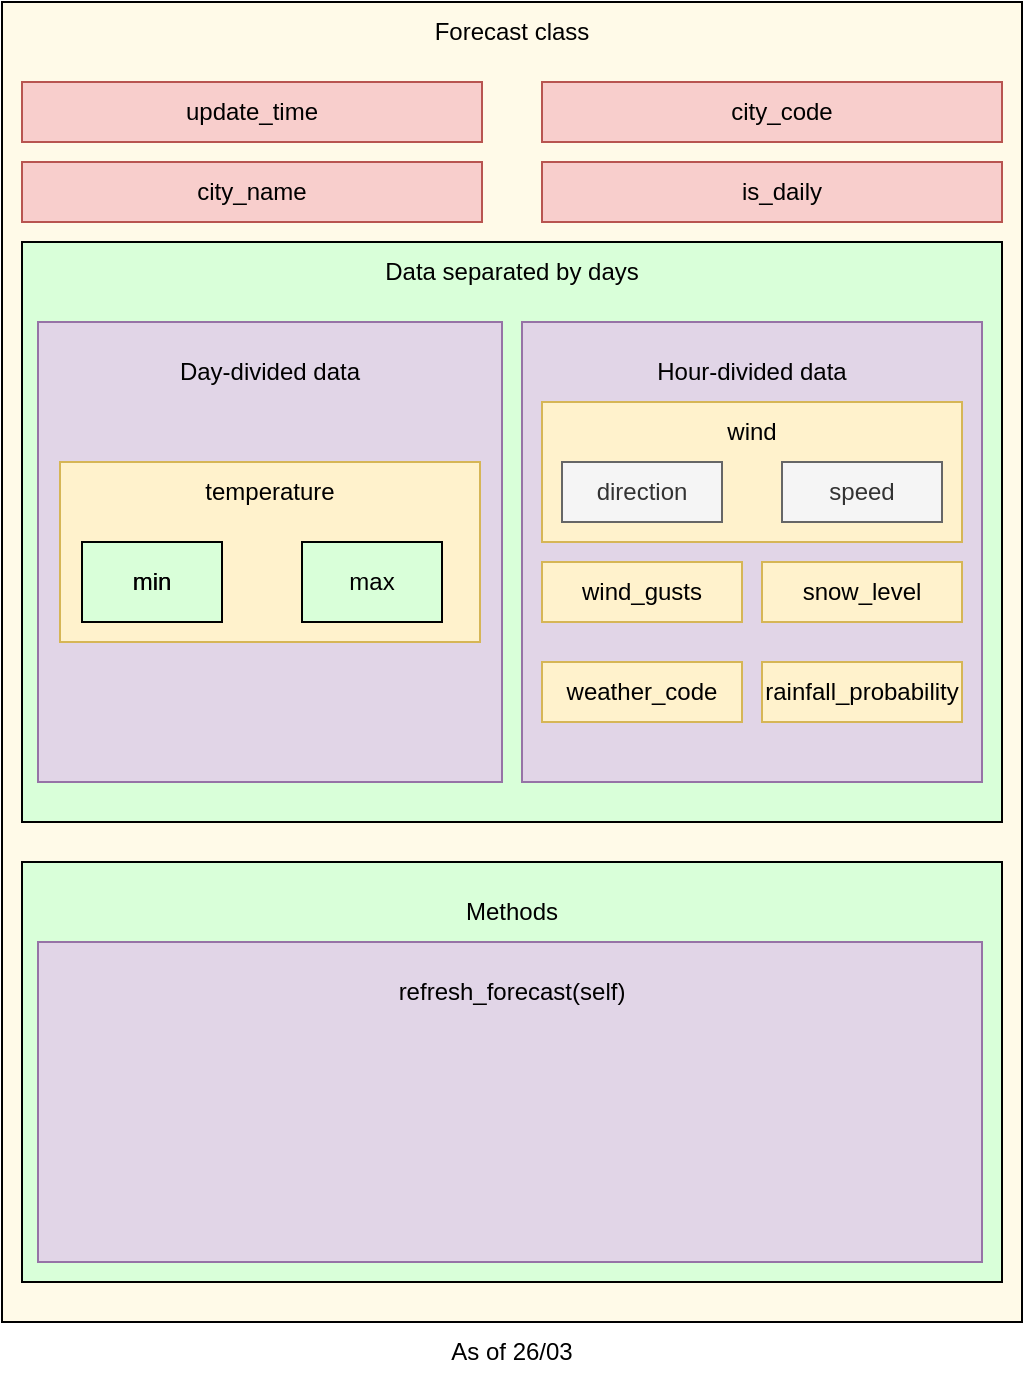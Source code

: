 <mxfile version="17.2.4" type="device"><diagram id="m4Bhcvf7MiRDSfkLjXJG" name="Page-1"><mxGraphModel dx="1422" dy="772" grid="1" gridSize="10" guides="1" tooltips="1" connect="1" arrows="1" fold="1" page="1" pageScale="1" pageWidth="827" pageHeight="1169" math="0" shadow="0"><root><mxCell id="0"/><mxCell id="1" parent="0"/><mxCell id="3SPzA-bebLCRfCEvgQU6-1" value="" style="rounded=0;whiteSpace=wrap;html=1;fillColor=#FFFAE8;" vertex="1" parent="1"><mxGeometry x="160" y="140" width="510" height="660" as="geometry"/></mxCell><mxCell id="3SPzA-bebLCRfCEvgQU6-2" value="Forecast class" style="text;html=1;strokeColor=none;fillColor=none;align=center;verticalAlign=middle;whiteSpace=wrap;rounded=0;" vertex="1" parent="1"><mxGeometry x="170" y="140" width="490" height="30" as="geometry"/></mxCell><mxCell id="3SPzA-bebLCRfCEvgQU6-3" value="" style="rounded=0;whiteSpace=wrap;html=1;fillColor=#f8cecc;strokeColor=#b85450;" vertex="1" parent="1"><mxGeometry x="170" y="180" width="230" height="30" as="geometry"/></mxCell><mxCell id="3SPzA-bebLCRfCEvgQU6-4" value="update_time" style="text;html=1;strokeColor=none;fillColor=none;align=center;verticalAlign=middle;whiteSpace=wrap;rounded=0;" vertex="1" parent="1"><mxGeometry x="180" y="180" width="210" height="30" as="geometry"/></mxCell><mxCell id="3SPzA-bebLCRfCEvgQU6-6" value="" style="rounded=0;whiteSpace=wrap;html=1;fillColor=#f8cecc;strokeColor=#b85450;" vertex="1" parent="1"><mxGeometry x="430" y="180" width="230" height="30" as="geometry"/></mxCell><mxCell id="3SPzA-bebLCRfCEvgQU6-7" value="city_code" style="text;html=1;strokeColor=none;fillColor=none;align=center;verticalAlign=middle;whiteSpace=wrap;rounded=0;" vertex="1" parent="1"><mxGeometry x="450" y="180" width="200" height="30" as="geometry"/></mxCell><mxCell id="3SPzA-bebLCRfCEvgQU6-9" value="" style="rounded=0;whiteSpace=wrap;html=1;fillColor=#f8cecc;strokeColor=#b85450;" vertex="1" parent="1"><mxGeometry x="170" y="220" width="230" height="30" as="geometry"/></mxCell><mxCell id="3SPzA-bebLCRfCEvgQU6-10" value="city_name" style="text;html=1;strokeColor=none;fillColor=none;align=center;verticalAlign=middle;whiteSpace=wrap;rounded=0;" vertex="1" parent="1"><mxGeometry x="180" y="220" width="210" height="30" as="geometry"/></mxCell><mxCell id="3SPzA-bebLCRfCEvgQU6-11" value="" style="rounded=0;whiteSpace=wrap;html=1;fillColor=#f8cecc;strokeColor=#b85450;" vertex="1" parent="1"><mxGeometry x="430" y="220" width="230" height="30" as="geometry"/></mxCell><mxCell id="3SPzA-bebLCRfCEvgQU6-12" value="is_daily" style="text;html=1;strokeColor=none;fillColor=none;align=center;verticalAlign=middle;whiteSpace=wrap;rounded=0;" vertex="1" parent="1"><mxGeometry x="450" y="220" width="200" height="30" as="geometry"/></mxCell><mxCell id="3SPzA-bebLCRfCEvgQU6-13" value="" style="rounded=0;whiteSpace=wrap;html=1;fillColor=#D9FFD9;" vertex="1" parent="1"><mxGeometry x="170" y="260" width="490" height="290" as="geometry"/></mxCell><mxCell id="3SPzA-bebLCRfCEvgQU6-14" value="Data separated by days" style="text;html=1;strokeColor=none;fillColor=none;align=center;verticalAlign=middle;whiteSpace=wrap;rounded=0;" vertex="1" parent="1"><mxGeometry x="180" y="260" width="470" height="30" as="geometry"/></mxCell><mxCell id="3SPzA-bebLCRfCEvgQU6-15" value="" style="rounded=0;whiteSpace=wrap;html=1;fillColor=#e1d5e7;strokeColor=#9673a6;" vertex="1" parent="1"><mxGeometry x="420" y="300" width="230" height="230" as="geometry"/></mxCell><mxCell id="3SPzA-bebLCRfCEvgQU6-16" value="Hour-divided data" style="text;html=1;strokeColor=none;fillColor=none;align=center;verticalAlign=middle;whiteSpace=wrap;rounded=0;" vertex="1" parent="1"><mxGeometry x="430" y="310" width="210" height="30" as="geometry"/></mxCell><mxCell id="3SPzA-bebLCRfCEvgQU6-17" value="" style="rounded=0;whiteSpace=wrap;html=1;fillColor=#e1d5e7;strokeColor=#9673a6;" vertex="1" parent="1"><mxGeometry x="178" y="300" width="232" height="230" as="geometry"/></mxCell><mxCell id="3SPzA-bebLCRfCEvgQU6-18" value="Day-divided data" style="text;html=1;strokeColor=none;fillColor=none;align=center;verticalAlign=middle;whiteSpace=wrap;rounded=0;" vertex="1" parent="1"><mxGeometry x="189" y="310" width="210" height="30" as="geometry"/></mxCell><mxCell id="3SPzA-bebLCRfCEvgQU6-20" value="" style="rounded=0;whiteSpace=wrap;html=1;fillColor=#D9FFD9;" vertex="1" parent="1"><mxGeometry x="170" y="570" width="490" height="210" as="geometry"/></mxCell><mxCell id="3SPzA-bebLCRfCEvgQU6-21" value="Methods" style="text;html=1;strokeColor=none;fillColor=none;align=center;verticalAlign=middle;whiteSpace=wrap;rounded=0;" vertex="1" parent="1"><mxGeometry x="385" y="580" width="60" height="30" as="geometry"/></mxCell><mxCell id="3SPzA-bebLCRfCEvgQU6-22" value="" style="rounded=0;whiteSpace=wrap;html=1;fillColor=#e1d5e7;strokeColor=#9673a6;" vertex="1" parent="1"><mxGeometry x="178" y="610" width="472" height="160" as="geometry"/></mxCell><mxCell id="3SPzA-bebLCRfCEvgQU6-23" value="refresh_forecast(self)" style="text;html=1;strokeColor=none;fillColor=none;align=center;verticalAlign=middle;whiteSpace=wrap;rounded=0;" vertex="1" parent="1"><mxGeometry x="190" y="620" width="450" height="30" as="geometry"/></mxCell><mxCell id="3SPzA-bebLCRfCEvgQU6-24" value="As of 26/03" style="text;html=1;strokeColor=none;fillColor=none;align=center;verticalAlign=middle;whiteSpace=wrap;rounded=0;" vertex="1" parent="1"><mxGeometry x="160" y="800" width="510" height="30" as="geometry"/></mxCell><mxCell id="3SPzA-bebLCRfCEvgQU6-25" value="" style="rounded=0;whiteSpace=wrap;html=1;fillColor=#fff2cc;strokeColor=#d6b656;" vertex="1" parent="1"><mxGeometry x="430" y="340" width="210" height="70" as="geometry"/></mxCell><mxCell id="3SPzA-bebLCRfCEvgQU6-26" value="wind" style="text;html=1;strokeColor=none;fillColor=none;align=center;verticalAlign=middle;whiteSpace=wrap;rounded=0;" vertex="1" parent="1"><mxGeometry x="505" y="340" width="60" height="30" as="geometry"/></mxCell><mxCell id="3SPzA-bebLCRfCEvgQU6-27" value="direction" style="rounded=0;whiteSpace=wrap;html=1;fillColor=#f5f5f5;strokeColor=#666666;fontColor=#333333;" vertex="1" parent="1"><mxGeometry x="440" y="370" width="80" height="30" as="geometry"/></mxCell><mxCell id="3SPzA-bebLCRfCEvgQU6-29" value="speed" style="text;html=1;strokeColor=#666666;fillColor=#f5f5f5;align=center;verticalAlign=middle;whiteSpace=wrap;rounded=0;fontColor=#333333;" vertex="1" parent="1"><mxGeometry x="550" y="370" width="80" height="30" as="geometry"/></mxCell><mxCell id="3SPzA-bebLCRfCEvgQU6-30" value="" style="rounded=0;whiteSpace=wrap;html=1;fillColor=#fff2cc;strokeColor=#d6b656;" vertex="1" parent="1"><mxGeometry x="430" y="420" width="100" height="30" as="geometry"/></mxCell><mxCell id="3SPzA-bebLCRfCEvgQU6-31" value="wind_gusts" style="text;html=1;strokeColor=none;fillColor=none;align=center;verticalAlign=middle;whiteSpace=wrap;rounded=0;" vertex="1" parent="1"><mxGeometry x="450" y="420" width="60" height="30" as="geometry"/></mxCell><mxCell id="3SPzA-bebLCRfCEvgQU6-32" value="" style="rounded=0;whiteSpace=wrap;html=1;fillColor=#fff2cc;strokeColor=#d6b656;" vertex="1" parent="1"><mxGeometry x="540" y="420" width="100" height="30" as="geometry"/></mxCell><mxCell id="3SPzA-bebLCRfCEvgQU6-33" value="snow_level" style="text;html=1;strokeColor=none;fillColor=none;align=center;verticalAlign=middle;whiteSpace=wrap;rounded=0;" vertex="1" parent="1"><mxGeometry x="560" y="420" width="60" height="30" as="geometry"/></mxCell><mxCell id="3SPzA-bebLCRfCEvgQU6-34" value="" style="rounded=0;whiteSpace=wrap;html=1;fillColor=#fff2cc;strokeColor=#d6b656;" vertex="1" parent="1"><mxGeometry x="430" y="470" width="100" height="30" as="geometry"/></mxCell><mxCell id="3SPzA-bebLCRfCEvgQU6-35" value="weather_code" style="text;html=1;strokeColor=none;fillColor=none;align=center;verticalAlign=middle;whiteSpace=wrap;rounded=0;" vertex="1" parent="1"><mxGeometry x="440" y="470" width="80" height="30" as="geometry"/></mxCell><mxCell id="3SPzA-bebLCRfCEvgQU6-38" value="" style="rounded=0;whiteSpace=wrap;html=1;fillColor=#fff2cc;strokeColor=#d6b656;" vertex="1" parent="1"><mxGeometry x="540" y="470" width="100" height="30" as="geometry"/></mxCell><mxCell id="3SPzA-bebLCRfCEvgQU6-39" value="rainfall_probability" style="text;html=1;strokeColor=none;fillColor=none;align=center;verticalAlign=middle;whiteSpace=wrap;rounded=0;" vertex="1" parent="1"><mxGeometry x="550" y="470" width="80" height="30" as="geometry"/></mxCell><mxCell id="3SPzA-bebLCRfCEvgQU6-41" value="" style="rounded=0;whiteSpace=wrap;html=1;fillColor=#fff2cc;strokeColor=#d6b656;" vertex="1" parent="1"><mxGeometry x="189" y="370" width="210" height="90" as="geometry"/></mxCell><mxCell id="3SPzA-bebLCRfCEvgQU6-42" value="temperature" style="text;html=1;strokeColor=none;fillColor=none;align=center;verticalAlign=middle;whiteSpace=wrap;rounded=0;" vertex="1" parent="1"><mxGeometry x="264" y="370" width="60" height="30" as="geometry"/></mxCell><mxCell id="3SPzA-bebLCRfCEvgQU6-44" value="" style="rounded=0;whiteSpace=wrap;html=1;fillColor=#D9FFD9;" vertex="1" parent="1"><mxGeometry x="200" y="410" width="70" height="40" as="geometry"/></mxCell><mxCell id="3SPzA-bebLCRfCEvgQU6-45" value="min" style="text;html=1;strokeColor=none;fillColor=none;align=center;verticalAlign=middle;whiteSpace=wrap;rounded=0;" vertex="1" parent="1"><mxGeometry x="210" y="430" width="50" as="geometry"/></mxCell><mxCell id="3SPzA-bebLCRfCEvgQU6-46" value="min" style="text;html=1;strokeColor=none;fillColor=none;align=center;verticalAlign=middle;whiteSpace=wrap;rounded=0;" vertex="1" parent="1"><mxGeometry x="210" y="430" width="50" as="geometry"/></mxCell><mxCell id="3SPzA-bebLCRfCEvgQU6-47" value="" style="rounded=0;whiteSpace=wrap;html=1;fillColor=#D9FFD9;" vertex="1" parent="1"><mxGeometry x="310" y="410" width="70" height="40" as="geometry"/></mxCell><mxCell id="3SPzA-bebLCRfCEvgQU6-48" value="max" style="text;html=1;strokeColor=none;fillColor=none;align=center;verticalAlign=middle;whiteSpace=wrap;rounded=0;" vertex="1" parent="1"><mxGeometry x="310" y="420" width="70" height="20" as="geometry"/></mxCell></root></mxGraphModel></diagram></mxfile>